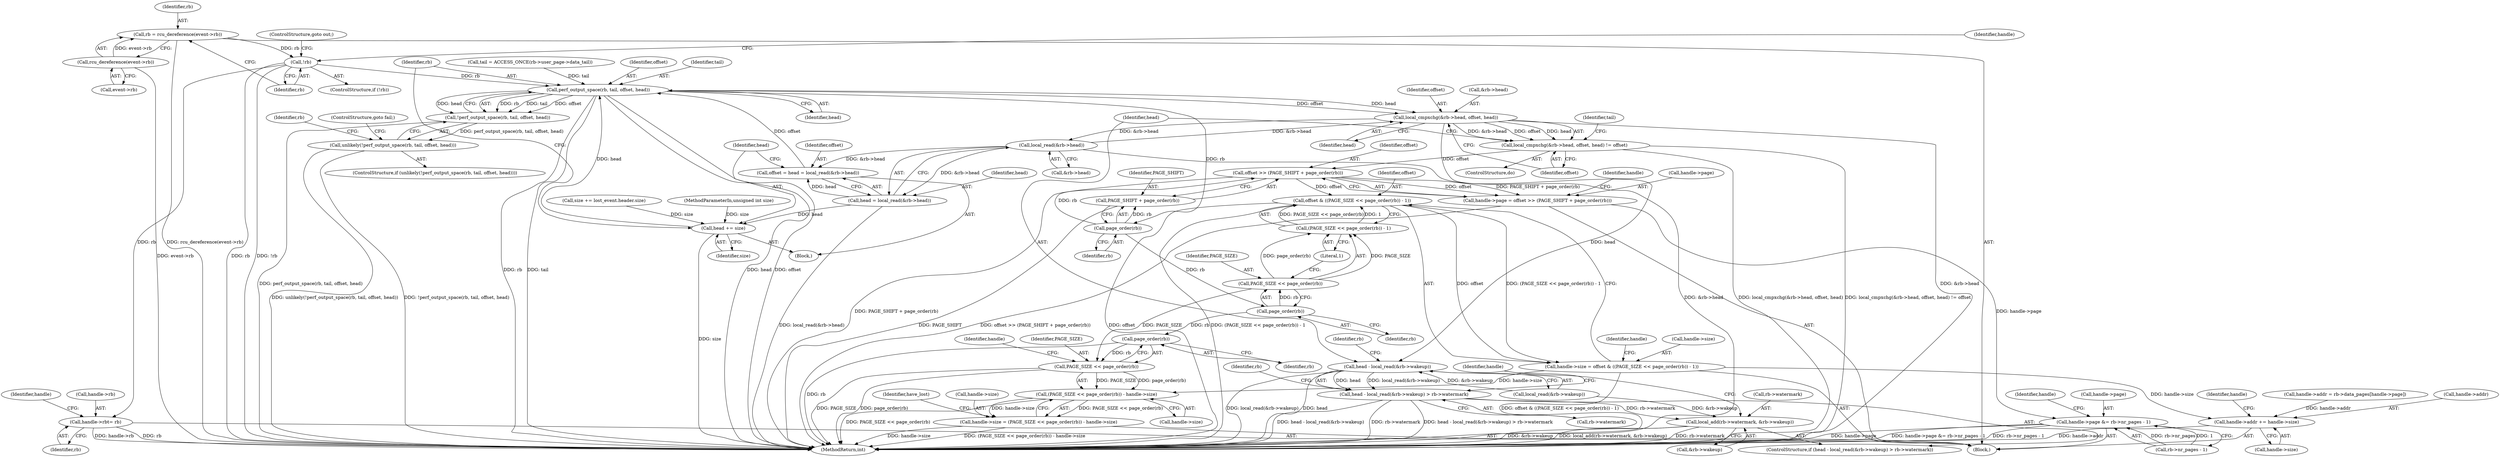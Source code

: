 digraph "0_linux_a8b0ca17b80e92faab46ee7179ba9e99ccb61233_68@pointer" {
"1000126" [label="(Call,rb = rcu_dereference(event->rb))"];
"1000128" [label="(Call,rcu_dereference(event->rb))"];
"1000133" [label="(Call,!rb)"];
"1000136" [label="(Call,handle->rb\t= rb)"];
"1000223" [label="(Call,perf_output_space(rb, tail, offset, head))"];
"1000222" [label="(Call,!perf_output_space(rb, tail, offset, head))"];
"1000221" [label="(Call,unlikely(!perf_output_space(rb, tail, offset, head)))"];
"1000230" [label="(Call,local_cmpxchg(&rb->head, offset, head))"];
"1000212" [label="(Call,local_read(&rb->head))"];
"1000208" [label="(Call,offset = head = local_read(&rb->head))"];
"1000210" [label="(Call,head = local_read(&rb->head))"];
"1000217" [label="(Call,head += size)"];
"1000229" [label="(Call,local_cmpxchg(&rb->head, offset, head) != offset)"];
"1000262" [label="(Call,offset >> (PAGE_SHIFT + page_order(rb)))"];
"1000258" [label="(Call,handle->page = offset >> (PAGE_SHIFT + page_order(rb)))"];
"1000268" [label="(Call,handle->page &= rb->nr_pages - 1)"];
"1000281" [label="(Call,offset & ((PAGE_SIZE << page_order(rb)) - 1))"];
"1000277" [label="(Call,handle->size = offset & ((PAGE_SIZE << page_order(rb)) - 1))"];
"1000300" [label="(Call,handle->addr += handle->size)"];
"1000311" [label="(Call,(PAGE_SIZE << page_order(rb)) - handle->size)"];
"1000307" [label="(Call,handle->size = (PAGE_SIZE << page_order(rb)) - handle->size)"];
"1000240" [label="(Call,head - local_read(&rb->wakeup))"];
"1000239" [label="(Call,head - local_read(&rb->wakeup) > rb->watermark)"];
"1000250" [label="(Call,local_add(rb->watermark, &rb->wakeup))"];
"1000266" [label="(Call,page_order(rb))"];
"1000264" [label="(Call,PAGE_SHIFT + page_order(rb))"];
"1000286" [label="(Call,page_order(rb))"];
"1000284" [label="(Call,PAGE_SIZE << page_order(rb))"];
"1000283" [label="(Call,(PAGE_SIZE << page_order(rb)) - 1)"];
"1000312" [label="(Call,PAGE_SIZE << page_order(rb))"];
"1000314" [label="(Call,page_order(rb))"];
"1000281" [label="(Call,offset & ((PAGE_SIZE << page_order(rb)) - 1))"];
"1000222" [label="(Call,!perf_output_space(rb, tail, offset, head))"];
"1000188" [label="(Call,size += lost_event.header.size)"];
"1000312" [label="(Call,PAGE_SIZE << page_order(rb))"];
"1000240" [label="(Call,head - local_read(&rb->wakeup))"];
"1000266" [label="(Call,page_order(rb))"];
"1000262" [label="(Call,offset >> (PAGE_SHIFT + page_order(rb)))"];
"1000219" [label="(Identifier,size)"];
"1000199" [label="(Call,tail = ACCESS_ONCE(rb->user_page->data_tail))"];
"1000291" [label="(Identifier,handle)"];
"1000285" [label="(Identifier,PAGE_SIZE)"];
"1000235" [label="(Identifier,offset)"];
"1000105" [label="(MethodParameterIn,unsigned int size)"];
"1000231" [label="(Call,&rb->head)"];
"1000208" [label="(Call,offset = head = local_read(&rb->head))"];
"1000300" [label="(Call,handle->addr += handle->size)"];
"1000133" [label="(Call,!rb)"];
"1000270" [label="(Identifier,handle)"];
"1000134" [label="(Identifier,rb)"];
"1000309" [label="(Identifier,handle)"];
"1000140" [label="(Identifier,rb)"];
"1000128" [label="(Call,rcu_dereference(event->rb))"];
"1000227" [label="(Identifier,head)"];
"1000287" [label="(Identifier,rb)"];
"1000311" [label="(Call,(PAGE_SIZE << page_order(rb)) - handle->size)"];
"1000211" [label="(Identifier,head)"];
"1000143" [label="(Identifier,handle)"];
"1000230" [label="(Call,local_cmpxchg(&rb->head, offset, head))"];
"1000250" [label="(Call,local_add(rb->watermark, &rb->wakeup))"];
"1000132" [label="(ControlStructure,if (!rb))"];
"1000304" [label="(Call,handle->size)"];
"1000314" [label="(Call,page_order(rb))"];
"1000258" [label="(Call,handle->page = offset >> (PAGE_SHIFT + page_order(rb)))"];
"1000282" [label="(Identifier,offset)"];
"1000127" [label="(Identifier,rb)"];
"1000263" [label="(Identifier,offset)"];
"1000241" [label="(Identifier,head)"];
"1000269" [label="(Call,handle->page)"];
"1000239" [label="(Call,head - local_read(&rb->wakeup) > rb->watermark)"];
"1000286" [label="(Call,page_order(rb))"];
"1000200" [label="(Identifier,tail)"];
"1000320" [label="(Identifier,have_lost)"];
"1000316" [label="(Call,handle->size)"];
"1000289" [label="(Call,handle->addr = rb->data_pages[handle->page])"];
"1000223" [label="(Call,perf_output_space(rb, tail, offset, head))"];
"1000137" [label="(Call,handle->rb)"];
"1000135" [label="(ControlStructure,goto out;)"];
"1000217" [label="(Call,head += size)"];
"1000108" [label="(Block,)"];
"1000308" [label="(Call,handle->size)"];
"1000267" [label="(Identifier,rb)"];
"1000288" [label="(Literal,1)"];
"1000317" [label="(Identifier,handle)"];
"1000284" [label="(Call,PAGE_SIZE << page_order(rb))"];
"1000242" [label="(Call,local_read(&rb->wakeup))"];
"1000233" [label="(Identifier,rb)"];
"1000238" [label="(ControlStructure,if (head - local_read(&rb->wakeup) > rb->watermark))"];
"1000248" [label="(Identifier,rb)"];
"1000254" [label="(Call,&rb->wakeup)"];
"1000301" [label="(Call,handle->addr)"];
"1000129" [label="(Call,event->rb)"];
"1000138" [label="(Identifier,handle)"];
"1000272" [label="(Call,rb->nr_pages - 1)"];
"1000251" [label="(Call,rb->watermark)"];
"1000226" [label="(Identifier,offset)"];
"1000283" [label="(Call,(PAGE_SIZE << page_order(rb)) - 1)"];
"1000210" [label="(Call,head = local_read(&rb->head))"];
"1000236" [label="(Identifier,head)"];
"1000264" [label="(Call,PAGE_SHIFT + page_order(rb))"];
"1000278" [label="(Call,handle->size)"];
"1000268" [label="(Call,handle->page &= rb->nr_pages - 1)"];
"1000307" [label="(Call,handle->size = (PAGE_SIZE << page_order(rb)) - handle->size)"];
"1000265" [label="(Identifier,PAGE_SHIFT)"];
"1000220" [label="(ControlStructure,if (unlikely(!perf_output_space(rb, tail, offset, head))))"];
"1000197" [label="(ControlStructure,do)"];
"1000313" [label="(Identifier,PAGE_SIZE)"];
"1000209" [label="(Identifier,offset)"];
"1000136" [label="(Call,handle->rb\t= rb)"];
"1000252" [label="(Identifier,rb)"];
"1000212" [label="(Call,local_read(&rb->head))"];
"1000126" [label="(Call,rb = rcu_dereference(event->rb))"];
"1000218" [label="(Identifier,head)"];
"1000221" [label="(Call,unlikely(!perf_output_space(rb, tail, offset, head)))"];
"1000315" [label="(Identifier,rb)"];
"1000229" [label="(Call,local_cmpxchg(&rb->head, offset, head) != offset)"];
"1000228" [label="(ControlStructure,goto fail;)"];
"1000237" [label="(Identifier,offset)"];
"1000225" [label="(Identifier,tail)"];
"1000247" [label="(Call,rb->watermark)"];
"1000259" [label="(Call,handle->page)"];
"1000224" [label="(Identifier,rb)"];
"1000198" [label="(Block,)"];
"1000279" [label="(Identifier,handle)"];
"1000260" [label="(Identifier,handle)"];
"1000213" [label="(Call,&rb->head)"];
"1000376" [label="(MethodReturn,int)"];
"1000277" [label="(Call,handle->size = offset & ((PAGE_SIZE << page_order(rb)) - 1))"];
"1000126" -> "1000108"  [label="AST: "];
"1000126" -> "1000128"  [label="CFG: "];
"1000127" -> "1000126"  [label="AST: "];
"1000128" -> "1000126"  [label="AST: "];
"1000134" -> "1000126"  [label="CFG: "];
"1000126" -> "1000376"  [label="DDG: rcu_dereference(event->rb)"];
"1000128" -> "1000126"  [label="DDG: event->rb"];
"1000126" -> "1000133"  [label="DDG: rb"];
"1000128" -> "1000129"  [label="CFG: "];
"1000129" -> "1000128"  [label="AST: "];
"1000128" -> "1000376"  [label="DDG: event->rb"];
"1000133" -> "1000132"  [label="AST: "];
"1000133" -> "1000134"  [label="CFG: "];
"1000134" -> "1000133"  [label="AST: "];
"1000135" -> "1000133"  [label="CFG: "];
"1000138" -> "1000133"  [label="CFG: "];
"1000133" -> "1000376"  [label="DDG: rb"];
"1000133" -> "1000376"  [label="DDG: !rb"];
"1000133" -> "1000136"  [label="DDG: rb"];
"1000133" -> "1000223"  [label="DDG: rb"];
"1000136" -> "1000108"  [label="AST: "];
"1000136" -> "1000140"  [label="CFG: "];
"1000137" -> "1000136"  [label="AST: "];
"1000140" -> "1000136"  [label="AST: "];
"1000143" -> "1000136"  [label="CFG: "];
"1000136" -> "1000376"  [label="DDG: rb"];
"1000136" -> "1000376"  [label="DDG: handle->rb"];
"1000223" -> "1000222"  [label="AST: "];
"1000223" -> "1000227"  [label="CFG: "];
"1000224" -> "1000223"  [label="AST: "];
"1000225" -> "1000223"  [label="AST: "];
"1000226" -> "1000223"  [label="AST: "];
"1000227" -> "1000223"  [label="AST: "];
"1000222" -> "1000223"  [label="CFG: "];
"1000223" -> "1000376"  [label="DDG: tail"];
"1000223" -> "1000376"  [label="DDG: head"];
"1000223" -> "1000376"  [label="DDG: offset"];
"1000223" -> "1000376"  [label="DDG: rb"];
"1000223" -> "1000222"  [label="DDG: rb"];
"1000223" -> "1000222"  [label="DDG: tail"];
"1000223" -> "1000222"  [label="DDG: offset"];
"1000223" -> "1000222"  [label="DDG: head"];
"1000199" -> "1000223"  [label="DDG: tail"];
"1000208" -> "1000223"  [label="DDG: offset"];
"1000217" -> "1000223"  [label="DDG: head"];
"1000223" -> "1000230"  [label="DDG: offset"];
"1000223" -> "1000230"  [label="DDG: head"];
"1000223" -> "1000266"  [label="DDG: rb"];
"1000222" -> "1000221"  [label="AST: "];
"1000221" -> "1000222"  [label="CFG: "];
"1000222" -> "1000376"  [label="DDG: perf_output_space(rb, tail, offset, head)"];
"1000222" -> "1000221"  [label="DDG: perf_output_space(rb, tail, offset, head)"];
"1000221" -> "1000220"  [label="AST: "];
"1000233" -> "1000221"  [label="CFG: "];
"1000228" -> "1000221"  [label="CFG: "];
"1000221" -> "1000376"  [label="DDG: unlikely(!perf_output_space(rb, tail, offset, head))"];
"1000221" -> "1000376"  [label="DDG: !perf_output_space(rb, tail, offset, head)"];
"1000230" -> "1000229"  [label="AST: "];
"1000230" -> "1000236"  [label="CFG: "];
"1000231" -> "1000230"  [label="AST: "];
"1000235" -> "1000230"  [label="AST: "];
"1000236" -> "1000230"  [label="AST: "];
"1000237" -> "1000230"  [label="CFG: "];
"1000230" -> "1000376"  [label="DDG: &rb->head"];
"1000230" -> "1000212"  [label="DDG: &rb->head"];
"1000230" -> "1000229"  [label="DDG: &rb->head"];
"1000230" -> "1000229"  [label="DDG: offset"];
"1000230" -> "1000229"  [label="DDG: head"];
"1000212" -> "1000230"  [label="DDG: &rb->head"];
"1000230" -> "1000240"  [label="DDG: head"];
"1000212" -> "1000210"  [label="AST: "];
"1000212" -> "1000213"  [label="CFG: "];
"1000213" -> "1000212"  [label="AST: "];
"1000210" -> "1000212"  [label="CFG: "];
"1000212" -> "1000376"  [label="DDG: &rb->head"];
"1000212" -> "1000208"  [label="DDG: &rb->head"];
"1000212" -> "1000210"  [label="DDG: &rb->head"];
"1000208" -> "1000198"  [label="AST: "];
"1000208" -> "1000210"  [label="CFG: "];
"1000209" -> "1000208"  [label="AST: "];
"1000210" -> "1000208"  [label="AST: "];
"1000218" -> "1000208"  [label="CFG: "];
"1000210" -> "1000208"  [label="DDG: head"];
"1000211" -> "1000210"  [label="AST: "];
"1000210" -> "1000376"  [label="DDG: local_read(&rb->head)"];
"1000210" -> "1000217"  [label="DDG: head"];
"1000217" -> "1000198"  [label="AST: "];
"1000217" -> "1000219"  [label="CFG: "];
"1000218" -> "1000217"  [label="AST: "];
"1000219" -> "1000217"  [label="AST: "];
"1000224" -> "1000217"  [label="CFG: "];
"1000217" -> "1000376"  [label="DDG: size"];
"1000188" -> "1000217"  [label="DDG: size"];
"1000105" -> "1000217"  [label="DDG: size"];
"1000229" -> "1000197"  [label="AST: "];
"1000229" -> "1000237"  [label="CFG: "];
"1000237" -> "1000229"  [label="AST: "];
"1000200" -> "1000229"  [label="CFG: "];
"1000241" -> "1000229"  [label="CFG: "];
"1000229" -> "1000376"  [label="DDG: local_cmpxchg(&rb->head, offset, head) != offset"];
"1000229" -> "1000376"  [label="DDG: local_cmpxchg(&rb->head, offset, head)"];
"1000229" -> "1000262"  [label="DDG: offset"];
"1000262" -> "1000258"  [label="AST: "];
"1000262" -> "1000264"  [label="CFG: "];
"1000263" -> "1000262"  [label="AST: "];
"1000264" -> "1000262"  [label="AST: "];
"1000258" -> "1000262"  [label="CFG: "];
"1000262" -> "1000376"  [label="DDG: PAGE_SHIFT + page_order(rb)"];
"1000262" -> "1000258"  [label="DDG: offset"];
"1000262" -> "1000258"  [label="DDG: PAGE_SHIFT + page_order(rb)"];
"1000266" -> "1000262"  [label="DDG: rb"];
"1000262" -> "1000281"  [label="DDG: offset"];
"1000258" -> "1000108"  [label="AST: "];
"1000259" -> "1000258"  [label="AST: "];
"1000270" -> "1000258"  [label="CFG: "];
"1000258" -> "1000376"  [label="DDG: offset >> (PAGE_SHIFT + page_order(rb))"];
"1000258" -> "1000268"  [label="DDG: handle->page"];
"1000268" -> "1000108"  [label="AST: "];
"1000268" -> "1000272"  [label="CFG: "];
"1000269" -> "1000268"  [label="AST: "];
"1000272" -> "1000268"  [label="AST: "];
"1000279" -> "1000268"  [label="CFG: "];
"1000268" -> "1000376"  [label="DDG: handle->page"];
"1000268" -> "1000376"  [label="DDG: handle->page &= rb->nr_pages - 1"];
"1000268" -> "1000376"  [label="DDG: rb->nr_pages - 1"];
"1000272" -> "1000268"  [label="DDG: rb->nr_pages"];
"1000272" -> "1000268"  [label="DDG: 1"];
"1000281" -> "1000277"  [label="AST: "];
"1000281" -> "1000283"  [label="CFG: "];
"1000282" -> "1000281"  [label="AST: "];
"1000283" -> "1000281"  [label="AST: "];
"1000277" -> "1000281"  [label="CFG: "];
"1000281" -> "1000376"  [label="DDG: offset"];
"1000281" -> "1000376"  [label="DDG: (PAGE_SIZE << page_order(rb)) - 1"];
"1000281" -> "1000277"  [label="DDG: offset"];
"1000281" -> "1000277"  [label="DDG: (PAGE_SIZE << page_order(rb)) - 1"];
"1000283" -> "1000281"  [label="DDG: PAGE_SIZE << page_order(rb)"];
"1000283" -> "1000281"  [label="DDG: 1"];
"1000277" -> "1000108"  [label="AST: "];
"1000278" -> "1000277"  [label="AST: "];
"1000291" -> "1000277"  [label="CFG: "];
"1000277" -> "1000376"  [label="DDG: offset & ((PAGE_SIZE << page_order(rb)) - 1)"];
"1000277" -> "1000300"  [label="DDG: handle->size"];
"1000277" -> "1000311"  [label="DDG: handle->size"];
"1000300" -> "1000108"  [label="AST: "];
"1000300" -> "1000304"  [label="CFG: "];
"1000301" -> "1000300"  [label="AST: "];
"1000304" -> "1000300"  [label="AST: "];
"1000309" -> "1000300"  [label="CFG: "];
"1000300" -> "1000376"  [label="DDG: handle->addr"];
"1000289" -> "1000300"  [label="DDG: handle->addr"];
"1000311" -> "1000307"  [label="AST: "];
"1000311" -> "1000316"  [label="CFG: "];
"1000312" -> "1000311"  [label="AST: "];
"1000316" -> "1000311"  [label="AST: "];
"1000307" -> "1000311"  [label="CFG: "];
"1000311" -> "1000376"  [label="DDG: PAGE_SIZE << page_order(rb)"];
"1000311" -> "1000307"  [label="DDG: PAGE_SIZE << page_order(rb)"];
"1000311" -> "1000307"  [label="DDG: handle->size"];
"1000312" -> "1000311"  [label="DDG: PAGE_SIZE"];
"1000312" -> "1000311"  [label="DDG: page_order(rb)"];
"1000307" -> "1000108"  [label="AST: "];
"1000308" -> "1000307"  [label="AST: "];
"1000320" -> "1000307"  [label="CFG: "];
"1000307" -> "1000376"  [label="DDG: (PAGE_SIZE << page_order(rb)) - handle->size"];
"1000307" -> "1000376"  [label="DDG: handle->size"];
"1000240" -> "1000239"  [label="AST: "];
"1000240" -> "1000242"  [label="CFG: "];
"1000241" -> "1000240"  [label="AST: "];
"1000242" -> "1000240"  [label="AST: "];
"1000248" -> "1000240"  [label="CFG: "];
"1000240" -> "1000376"  [label="DDG: local_read(&rb->wakeup)"];
"1000240" -> "1000376"  [label="DDG: head"];
"1000240" -> "1000239"  [label="DDG: head"];
"1000240" -> "1000239"  [label="DDG: local_read(&rb->wakeup)"];
"1000242" -> "1000240"  [label="DDG: &rb->wakeup"];
"1000239" -> "1000238"  [label="AST: "];
"1000239" -> "1000247"  [label="CFG: "];
"1000247" -> "1000239"  [label="AST: "];
"1000252" -> "1000239"  [label="CFG: "];
"1000260" -> "1000239"  [label="CFG: "];
"1000239" -> "1000376"  [label="DDG: head - local_read(&rb->wakeup) > rb->watermark"];
"1000239" -> "1000376"  [label="DDG: head - local_read(&rb->wakeup)"];
"1000239" -> "1000376"  [label="DDG: rb->watermark"];
"1000239" -> "1000250"  [label="DDG: rb->watermark"];
"1000250" -> "1000238"  [label="AST: "];
"1000250" -> "1000254"  [label="CFG: "];
"1000251" -> "1000250"  [label="AST: "];
"1000254" -> "1000250"  [label="AST: "];
"1000260" -> "1000250"  [label="CFG: "];
"1000250" -> "1000376"  [label="DDG: rb->watermark"];
"1000250" -> "1000376"  [label="DDG: &rb->wakeup"];
"1000250" -> "1000376"  [label="DDG: local_add(rb->watermark, &rb->wakeup)"];
"1000242" -> "1000250"  [label="DDG: &rb->wakeup"];
"1000266" -> "1000264"  [label="AST: "];
"1000266" -> "1000267"  [label="CFG: "];
"1000267" -> "1000266"  [label="AST: "];
"1000264" -> "1000266"  [label="CFG: "];
"1000266" -> "1000264"  [label="DDG: rb"];
"1000266" -> "1000286"  [label="DDG: rb"];
"1000265" -> "1000264"  [label="AST: "];
"1000264" -> "1000376"  [label="DDG: PAGE_SHIFT"];
"1000286" -> "1000284"  [label="AST: "];
"1000286" -> "1000287"  [label="CFG: "];
"1000287" -> "1000286"  [label="AST: "];
"1000284" -> "1000286"  [label="CFG: "];
"1000286" -> "1000284"  [label="DDG: rb"];
"1000286" -> "1000314"  [label="DDG: rb"];
"1000284" -> "1000283"  [label="AST: "];
"1000285" -> "1000284"  [label="AST: "];
"1000288" -> "1000284"  [label="CFG: "];
"1000284" -> "1000283"  [label="DDG: PAGE_SIZE"];
"1000284" -> "1000283"  [label="DDG: page_order(rb)"];
"1000284" -> "1000312"  [label="DDG: PAGE_SIZE"];
"1000283" -> "1000288"  [label="CFG: "];
"1000288" -> "1000283"  [label="AST: "];
"1000312" -> "1000314"  [label="CFG: "];
"1000313" -> "1000312"  [label="AST: "];
"1000314" -> "1000312"  [label="AST: "];
"1000317" -> "1000312"  [label="CFG: "];
"1000312" -> "1000376"  [label="DDG: PAGE_SIZE"];
"1000312" -> "1000376"  [label="DDG: page_order(rb)"];
"1000314" -> "1000312"  [label="DDG: rb"];
"1000314" -> "1000315"  [label="CFG: "];
"1000315" -> "1000314"  [label="AST: "];
"1000314" -> "1000376"  [label="DDG: rb"];
}
